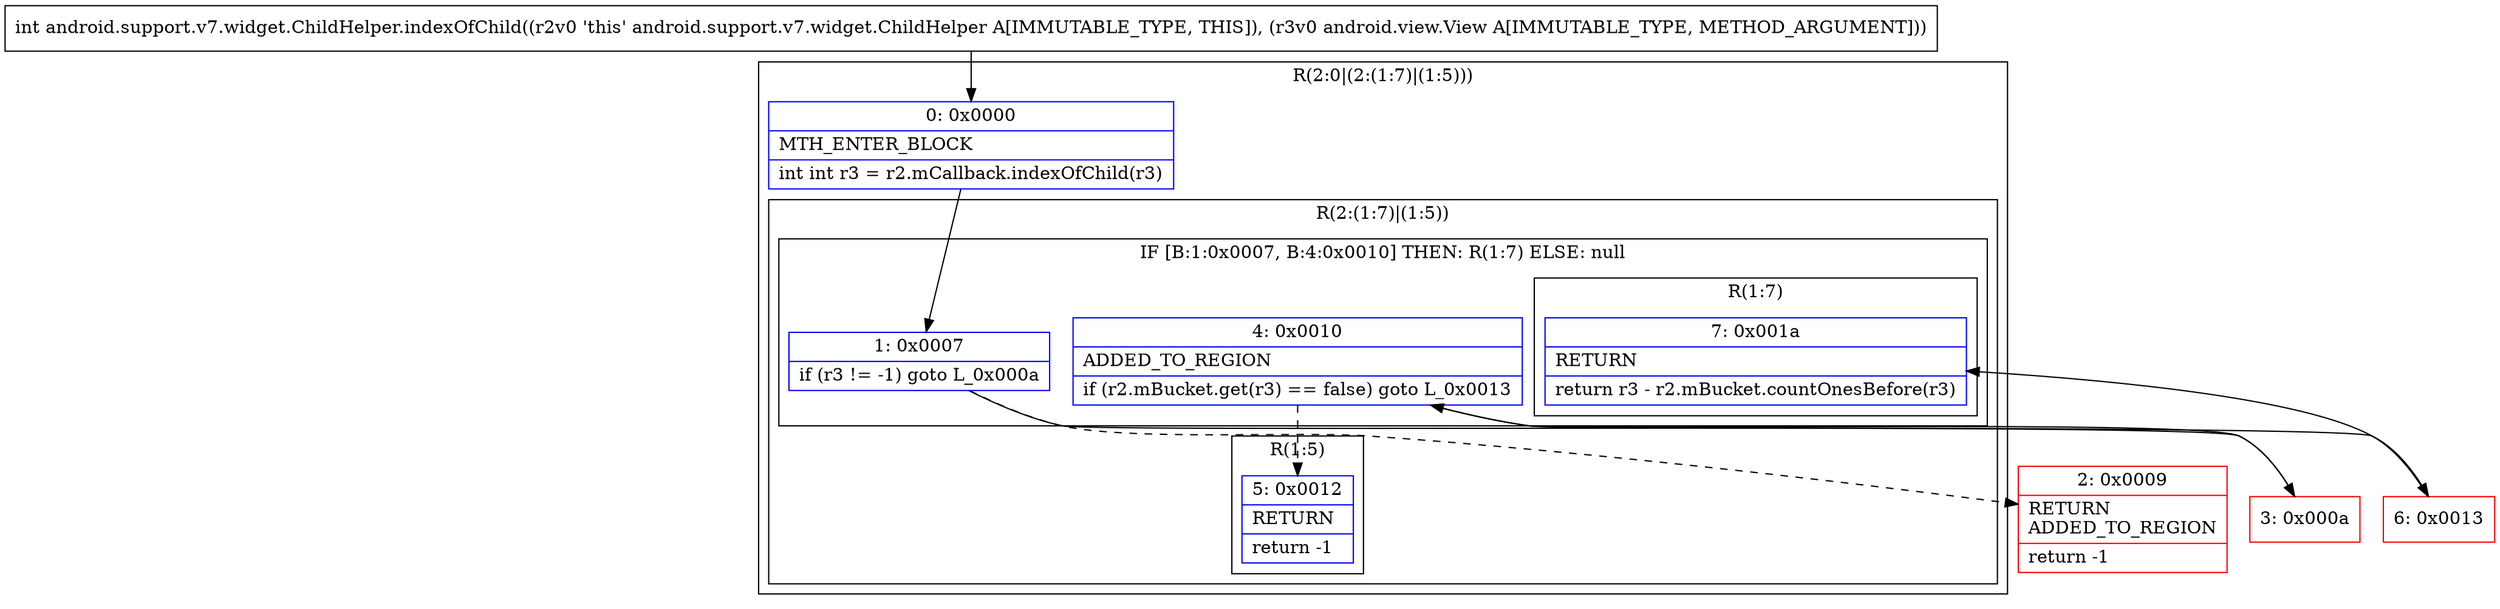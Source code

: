 digraph "CFG forandroid.support.v7.widget.ChildHelper.indexOfChild(Landroid\/view\/View;)I" {
subgraph cluster_Region_2103143697 {
label = "R(2:0|(2:(1:7)|(1:5)))";
node [shape=record,color=blue];
Node_0 [shape=record,label="{0\:\ 0x0000|MTH_ENTER_BLOCK\l|int int r3 = r2.mCallback.indexOfChild(r3)\l}"];
subgraph cluster_Region_811624940 {
label = "R(2:(1:7)|(1:5))";
node [shape=record,color=blue];
subgraph cluster_IfRegion_1966532957 {
label = "IF [B:1:0x0007, B:4:0x0010] THEN: R(1:7) ELSE: null";
node [shape=record,color=blue];
Node_1 [shape=record,label="{1\:\ 0x0007|if (r3 != \-1) goto L_0x000a\l}"];
Node_4 [shape=record,label="{4\:\ 0x0010|ADDED_TO_REGION\l|if (r2.mBucket.get(r3) == false) goto L_0x0013\l}"];
subgraph cluster_Region_387165310 {
label = "R(1:7)";
node [shape=record,color=blue];
Node_7 [shape=record,label="{7\:\ 0x001a|RETURN\l|return r3 \- r2.mBucket.countOnesBefore(r3)\l}"];
}
}
subgraph cluster_Region_1447693359 {
label = "R(1:5)";
node [shape=record,color=blue];
Node_5 [shape=record,label="{5\:\ 0x0012|RETURN\l|return \-1\l}"];
}
}
}
Node_2 [shape=record,color=red,label="{2\:\ 0x0009|RETURN\lADDED_TO_REGION\l|return \-1\l}"];
Node_3 [shape=record,color=red,label="{3\:\ 0x000a}"];
Node_6 [shape=record,color=red,label="{6\:\ 0x0013}"];
MethodNode[shape=record,label="{int android.support.v7.widget.ChildHelper.indexOfChild((r2v0 'this' android.support.v7.widget.ChildHelper A[IMMUTABLE_TYPE, THIS]), (r3v0 android.view.View A[IMMUTABLE_TYPE, METHOD_ARGUMENT])) }"];
MethodNode -> Node_0;
Node_0 -> Node_1;
Node_1 -> Node_2[style=dashed];
Node_1 -> Node_3;
Node_4 -> Node_5[style=dashed];
Node_4 -> Node_6;
Node_3 -> Node_4;
Node_6 -> Node_7;
}

